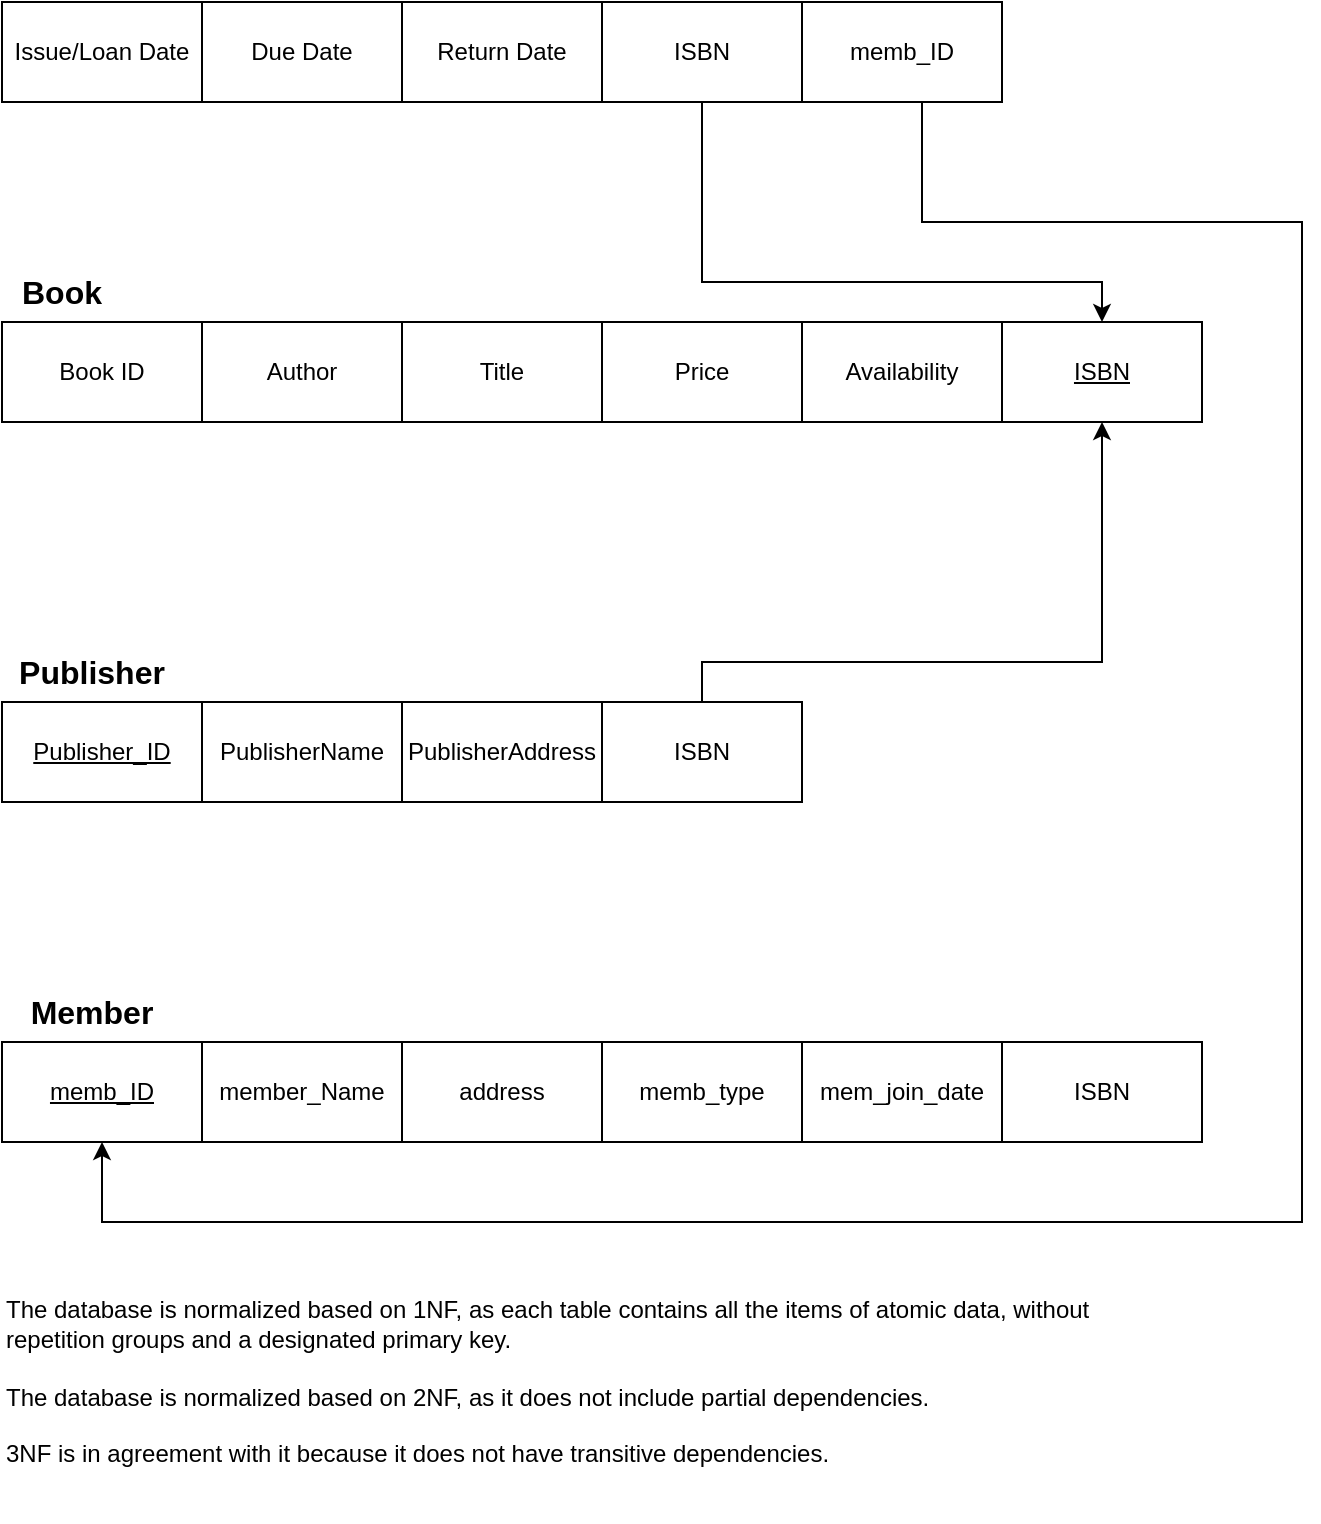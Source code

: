 <mxfile version="22.1.17" type="github">
  <diagram name="Page-1" id="e_JMkv63ZfSiVQM9Ydst">
    <mxGraphModel dx="820" dy="623" grid="1" gridSize="10" guides="1" tooltips="1" connect="1" arrows="1" fold="1" page="1" pageScale="1" pageWidth="827" pageHeight="1169" math="0" shadow="0">
      <root>
        <mxCell id="0" />
        <mxCell id="1" parent="0" />
        <mxCell id="g2Mc58VrfWElOGzlkAhz-1" value="Book ID" style="rounded=0;whiteSpace=wrap;html=1;" vertex="1" parent="1">
          <mxGeometry x="90" y="200" width="100" height="50" as="geometry" />
        </mxCell>
        <mxCell id="g2Mc58VrfWElOGzlkAhz-2" value="Author" style="rounded=0;whiteSpace=wrap;html=1;" vertex="1" parent="1">
          <mxGeometry x="190" y="200" width="100" height="50" as="geometry" />
        </mxCell>
        <mxCell id="g2Mc58VrfWElOGzlkAhz-3" value="Title" style="rounded=0;whiteSpace=wrap;html=1;" vertex="1" parent="1">
          <mxGeometry x="290" y="200" width="100" height="50" as="geometry" />
        </mxCell>
        <mxCell id="g2Mc58VrfWElOGzlkAhz-4" value="Price" style="rounded=0;whiteSpace=wrap;html=1;" vertex="1" parent="1">
          <mxGeometry x="390" y="200" width="100" height="50" as="geometry" />
        </mxCell>
        <mxCell id="g2Mc58VrfWElOGzlkAhz-5" value="Availability" style="rounded=0;whiteSpace=wrap;html=1;" vertex="1" parent="1">
          <mxGeometry x="490" y="200" width="100" height="50" as="geometry" />
        </mxCell>
        <mxCell id="g2Mc58VrfWElOGzlkAhz-6" value="ISBN" style="rounded=0;whiteSpace=wrap;html=1;fontStyle=4" vertex="1" parent="1">
          <mxGeometry x="590" y="200" width="100" height="50" as="geometry" />
        </mxCell>
        <mxCell id="g2Mc58VrfWElOGzlkAhz-7" value="Publisher_ID" style="rounded=0;whiteSpace=wrap;html=1;fontStyle=4" vertex="1" parent="1">
          <mxGeometry x="90" y="390" width="100" height="50" as="geometry" />
        </mxCell>
        <mxCell id="g2Mc58VrfWElOGzlkAhz-8" value="Book" style="text;html=1;strokeColor=none;fillColor=none;align=center;verticalAlign=middle;whiteSpace=wrap;rounded=0;fontSize=16;fontStyle=1" vertex="1" parent="1">
          <mxGeometry x="90" y="170" width="60" height="30" as="geometry" />
        </mxCell>
        <mxCell id="g2Mc58VrfWElOGzlkAhz-10" value="Publisher" style="text;html=1;strokeColor=none;fillColor=none;align=center;verticalAlign=middle;whiteSpace=wrap;rounded=0;fontSize=16;fontStyle=1" vertex="1" parent="1">
          <mxGeometry x="90" y="360" width="90" height="30" as="geometry" />
        </mxCell>
        <mxCell id="g2Mc58VrfWElOGzlkAhz-11" value="Member" style="text;html=1;strokeColor=none;fillColor=none;align=center;verticalAlign=middle;whiteSpace=wrap;rounded=0;fontSize=16;fontStyle=1" vertex="1" parent="1">
          <mxGeometry x="90" y="530" width="90" height="30" as="geometry" />
        </mxCell>
        <mxCell id="g2Mc58VrfWElOGzlkAhz-12" value="PublisherName" style="rounded=0;whiteSpace=wrap;html=1;" vertex="1" parent="1">
          <mxGeometry x="190" y="390" width="100" height="50" as="geometry" />
        </mxCell>
        <mxCell id="g2Mc58VrfWElOGzlkAhz-13" value="PublisherAddress" style="rounded=0;whiteSpace=wrap;html=1;" vertex="1" parent="1">
          <mxGeometry x="290" y="390" width="100" height="50" as="geometry" />
        </mxCell>
        <mxCell id="g2Mc58VrfWElOGzlkAhz-20" style="edgeStyle=orthogonalEdgeStyle;rounded=0;orthogonalLoop=1;jettySize=auto;html=1;" edge="1" parent="1" source="g2Mc58VrfWElOGzlkAhz-14" target="g2Mc58VrfWElOGzlkAhz-6">
          <mxGeometry relative="1" as="geometry">
            <Array as="points">
              <mxPoint x="440" y="370" />
              <mxPoint x="640" y="370" />
            </Array>
          </mxGeometry>
        </mxCell>
        <mxCell id="g2Mc58VrfWElOGzlkAhz-14" value="ISBN" style="rounded=0;whiteSpace=wrap;html=1;" vertex="1" parent="1">
          <mxGeometry x="390" y="390" width="100" height="50" as="geometry" />
        </mxCell>
        <mxCell id="g2Mc58VrfWElOGzlkAhz-28" style="edgeStyle=orthogonalEdgeStyle;rounded=0;orthogonalLoop=1;jettySize=auto;html=1;" edge="1" parent="1" source="g2Mc58VrfWElOGzlkAhz-27" target="g2Mc58VrfWElOGzlkAhz-15">
          <mxGeometry relative="1" as="geometry">
            <mxPoint x="60" y="150" as="sourcePoint" />
            <Array as="points">
              <mxPoint x="550" y="150" />
              <mxPoint x="740" y="150" />
              <mxPoint x="740" y="650" />
              <mxPoint x="140" y="650" />
            </Array>
          </mxGeometry>
        </mxCell>
        <mxCell id="g2Mc58VrfWElOGzlkAhz-15" value="memb_ID" style="rounded=0;whiteSpace=wrap;html=1;fontStyle=4" vertex="1" parent="1">
          <mxGeometry x="90" y="560" width="100" height="50" as="geometry" />
        </mxCell>
        <mxCell id="g2Mc58VrfWElOGzlkAhz-16" value="member_Name" style="rounded=0;whiteSpace=wrap;html=1;" vertex="1" parent="1">
          <mxGeometry x="190" y="560" width="100" height="50" as="geometry" />
        </mxCell>
        <mxCell id="g2Mc58VrfWElOGzlkAhz-17" value="address" style="rounded=0;whiteSpace=wrap;html=1;" vertex="1" parent="1">
          <mxGeometry x="290" y="560" width="100" height="50" as="geometry" />
        </mxCell>
        <mxCell id="g2Mc58VrfWElOGzlkAhz-18" value="memb_type" style="rounded=0;whiteSpace=wrap;html=1;" vertex="1" parent="1">
          <mxGeometry x="390" y="560" width="100" height="50" as="geometry" />
        </mxCell>
        <mxCell id="g2Mc58VrfWElOGzlkAhz-19" value="mem_join_date" style="rounded=0;whiteSpace=wrap;html=1;" vertex="1" parent="1">
          <mxGeometry x="490" y="560" width="100" height="50" as="geometry" />
        </mxCell>
        <mxCell id="g2Mc58VrfWElOGzlkAhz-21" value="Issue/Loan Date" style="rounded=0;whiteSpace=wrap;html=1;" vertex="1" parent="1">
          <mxGeometry x="90" y="40" width="100" height="50" as="geometry" />
        </mxCell>
        <mxCell id="g2Mc58VrfWElOGzlkAhz-22" value="Due Date" style="rounded=0;whiteSpace=wrap;html=1;" vertex="1" parent="1">
          <mxGeometry x="190" y="40" width="100" height="50" as="geometry" />
        </mxCell>
        <mxCell id="g2Mc58VrfWElOGzlkAhz-23" value="Return Date" style="rounded=0;whiteSpace=wrap;html=1;" vertex="1" parent="1">
          <mxGeometry x="290" y="40" width="100" height="50" as="geometry" />
        </mxCell>
        <mxCell id="g2Mc58VrfWElOGzlkAhz-24" value="ISBN" style="rounded=0;whiteSpace=wrap;html=1;" vertex="1" parent="1">
          <mxGeometry x="590" y="560" width="100" height="50" as="geometry" />
        </mxCell>
        <mxCell id="g2Mc58VrfWElOGzlkAhz-26" value="The database is normalized based on 1NF, as each table contains all the items of atomic data, without repetition groups and a designated primary key.&lt;br&gt;&lt;br&gt;The database is normalized based on 2NF, as it does not include partial dependencies.&lt;br&gt;&lt;br&gt;3NF is in agreement with it because it does not have transitive dependencies.&amp;nbsp;" style="text;html=1;strokeColor=none;fillColor=none;align=left;verticalAlign=middle;whiteSpace=wrap;rounded=0;" vertex="1" parent="1">
          <mxGeometry x="90" y="660" width="550" height="140" as="geometry" />
        </mxCell>
        <mxCell id="g2Mc58VrfWElOGzlkAhz-27" value="memb_ID" style="rounded=0;whiteSpace=wrap;html=1;fontStyle=0" vertex="1" parent="1">
          <mxGeometry x="490" y="40" width="100" height="50" as="geometry" />
        </mxCell>
        <mxCell id="g2Mc58VrfWElOGzlkAhz-31" style="edgeStyle=orthogonalEdgeStyle;rounded=0;orthogonalLoop=1;jettySize=auto;html=1;" edge="1" parent="1" source="g2Mc58VrfWElOGzlkAhz-29" target="g2Mc58VrfWElOGzlkAhz-6">
          <mxGeometry relative="1" as="geometry">
            <Array as="points">
              <mxPoint x="440" y="180" />
              <mxPoint x="640" y="180" />
            </Array>
          </mxGeometry>
        </mxCell>
        <mxCell id="g2Mc58VrfWElOGzlkAhz-29" value="ISBN" style="rounded=0;whiteSpace=wrap;html=1;" vertex="1" parent="1">
          <mxGeometry x="390" y="40" width="100" height="50" as="geometry" />
        </mxCell>
      </root>
    </mxGraphModel>
  </diagram>
</mxfile>
